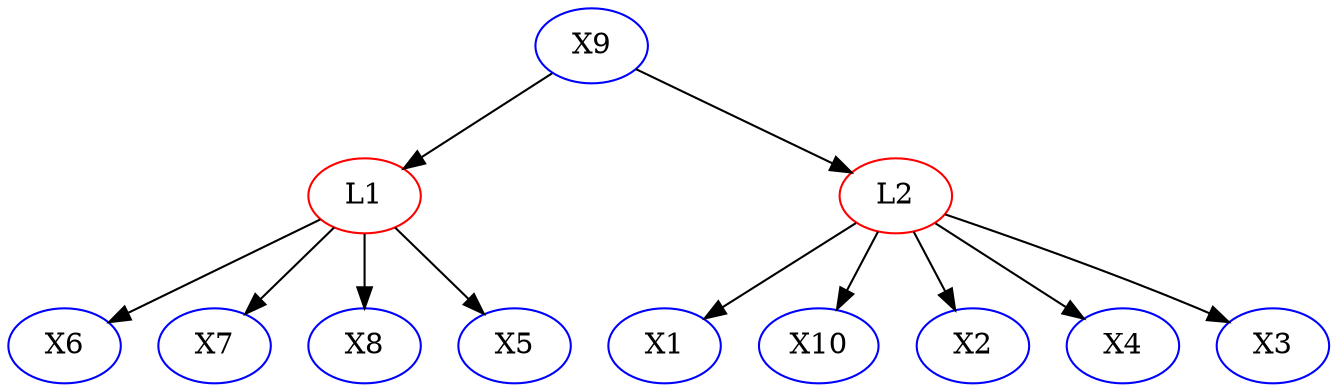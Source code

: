 digraph {
X6 [color = blue]; X7 [color = blue]; X1 [color = blue]; X10 [color = blue]; X9 [color = blue]; L1 [color = red]; L2 [color = red]; X2 [color = blue]; X8 [color = blue]; X5 [color = blue]; X4 [color = blue]; X3 [color = blue]; 
subgraph Undirected {
edge [dir=none, color=black]
}

subgraph Directed {
edge [color=black]
X9 -> L2
L2 -> X10
L2 -> X4
L2 -> X2
L1 -> X5
L2 -> X3
L1 -> X6
L1 -> X8
L1 -> X7
L2 -> X1
X9 -> L1
}

}
